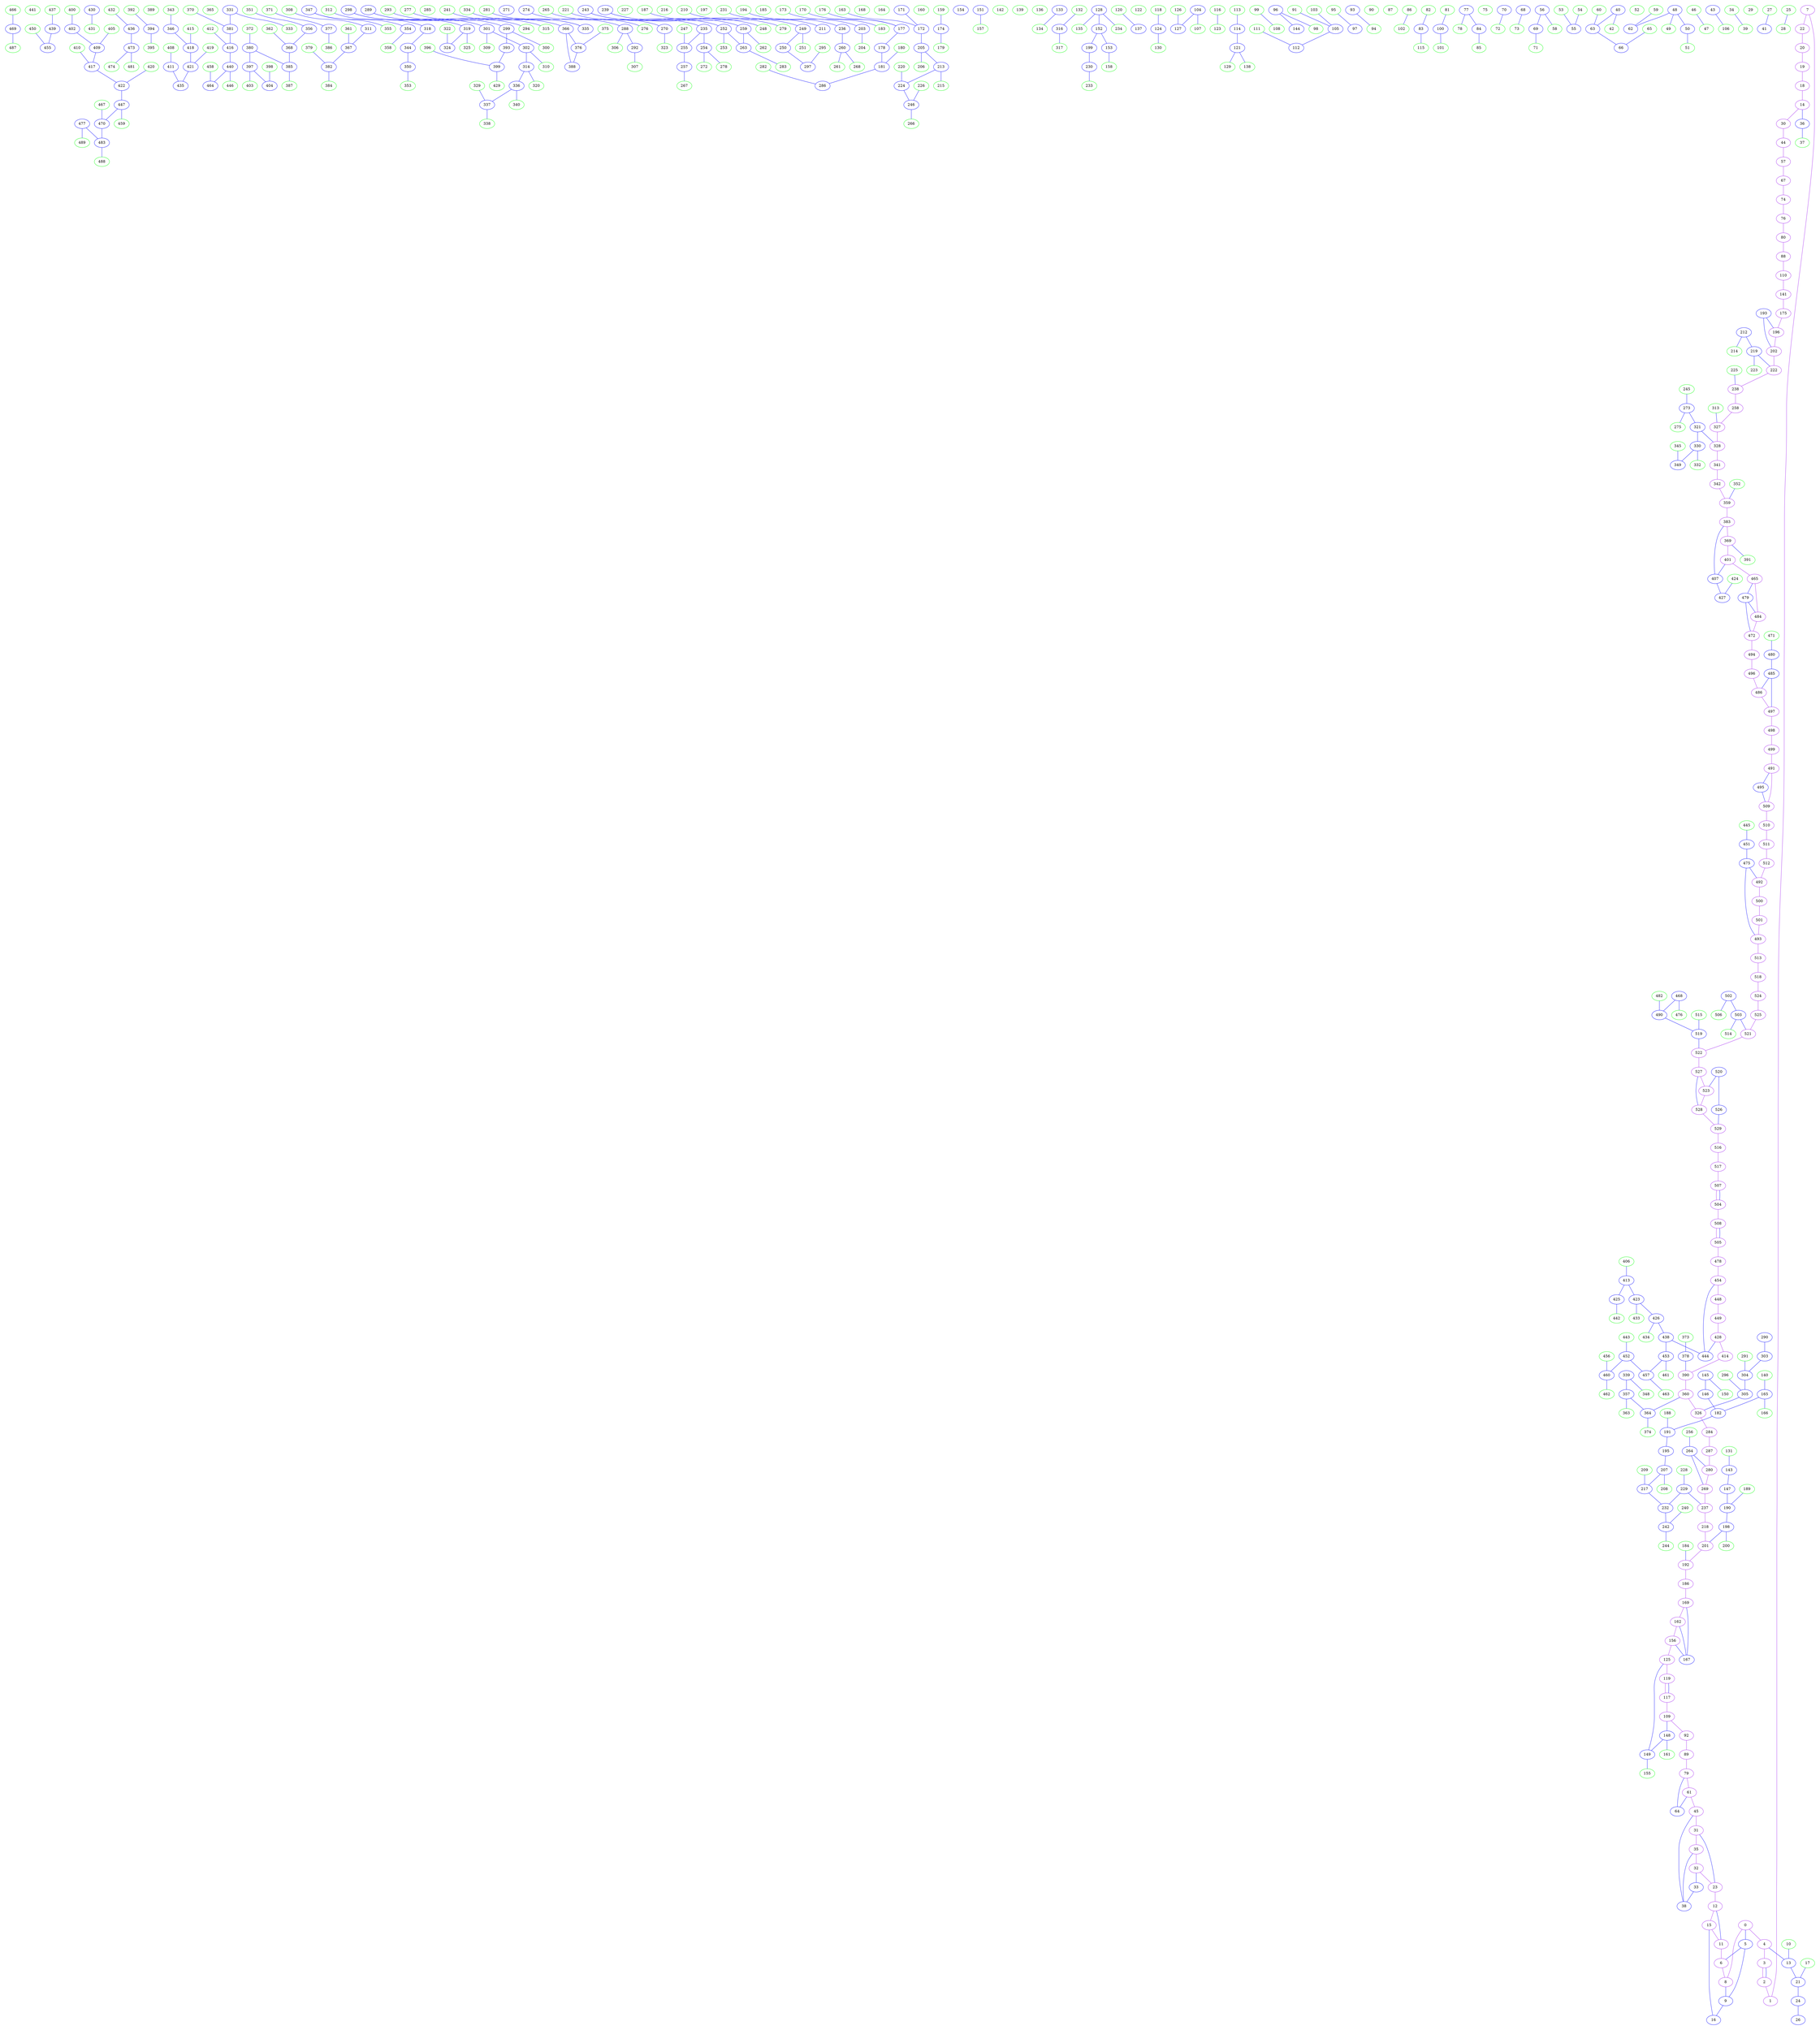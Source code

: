 digraph{
subgraph cluster_0 {
color = white
X156Y309I0 [label="0", pos="156,309!", color="purple"]
X157Y261I0 [label="1", pos="157,261!", color="purple"]
X157Y280I0 [label="2", pos="157,280!", color="purple"]
X157Y290I0 [label="3", pos="157,290!", color="purple"]
X157Y293I0 [label="4", pos="157,293!", color="purple"]
X158Y312I0 [label="5", pos="158,312!", color="blue"]
X158Y315I0 [label="6", pos="158,315!", color="purple"]
X159Y220I0 [label="7", pos="159,220!", color="purple"]
X159Y309I0 [label="8", pos="159,309!", color="purple"]
X159Y311I0 [label="9", pos="159,311!", color="blue"]
X160Y303I0 [label="10", pos="160,303!", color="green"]
X160Y319I0 [label="11", pos="160,319!", color="purple"]
X160Y323I0 [label="12", pos="160,323!", color="purple"]
X161Y301I0 [label="13", pos="161,301!", color="blue"]
X164Y134I0 [label="14", pos="164,134!", color="purple"]
X164Y319I0 [label="15", pos="164,319!", color="purple"]
X165Y317I0 [label="16", pos="165,317!", color="blue"]
X166Y310I0 [label="17", pos="166,310!", color="green"]
X167Y148I0 [label="18", pos="167,148!", color="purple"]
X167Y162I0 [label="19", pos="167,162!", color="purple"]
X167Y180I0 [label="20", pos="167,180!", color="purple"]
X169Y310I0 [label="21", pos="169,310!", color="blue"]
X170Y196I0 [label="22", pos="170,196!", color="purple"]
X170Y340I0 [label="23", pos="170,340!", color="purple"]
X174Y316I0 [label="24", pos="174,316!", color="blue"]
X179Y208I0 [label="25", pos="179,208!", color="green"]
X179Y321I0 [label="26", pos="179,321!", color="blue"]
X180Y200I0 [label="27", pos="180,200!", color="green"]
X180Y207I0 [label="28", pos="180,207!", color="green"]
X184Y140I0 [label="29", pos="184,140!", color="green"]
X185Y99I0 [label="30", pos="185,99!", color="purple"]
X187Y359I0 [label="31", pos="187,359!", color="purple"]
X190Y349I0 [label="32", pos="190,349!", color="purple"]
X191Y347I0 [label="33", pos="191,347!", color="blue"]
X192Y195I0 [label="34", pos="192,195!", color="green"]
X192Y353I0 [label="35", pos="192,353!", color="purple"]
X193Y107I0 [label="36", pos="193,107!", color="blue"]
X194Y109I0 [label="37", pos="194,109!", color="green"]
X194Y350I0 [label="38", pos="194,350!", color="blue"]
X198Y184I0 [label="39", pos="198,184!", color="green"]
X202Y190I0 [label="40", pos="202,190!", color="blue"]
X203Y161I0 [label="41", pos="203,161!", color="blue"]
X204Y190I0 [label="42", pos="204,190!", color="green"]
X205Y110I0 [label="43", pos="205,110!", color="blue"]
X206Y83I0 [label="44", pos="206,83!", color="purple"]
X206Y363I0 [label="45", pos="206,363!", color="purple"]
X207Y188I0 [label="46", pos="207,188!", color="green"]
X208Y185I0 [label="47", pos="208,185!", color="green"]
X210Y199I0 [label="48", pos="210,199!", color="blue"]
X212Y200I0 [label="49", pos="212,200!", color="green"]
X213Y191I0 [label="50", pos="213,191!", color="blue"]
X214Y193I0 [label="51", pos="214,193!", color="green"]
X218Y170I0 [label="52", pos="218,170!", color="green"]
X219Y304I0 [label="53", pos="219,304!", color="green"]
X226Y317I0 [label="54", pos="226,317!", color="green"]
X227Y315I0 [label="55", pos="227,315!", color="blue"]
X233Y177I0 [label="56", pos="233,177!", color="blue"]
X234Y68I0 [label="57", pos="234,68!", color="purple"]
X234Y179I0 [label="58", pos="234,179!", color="green"]
X234Y289I0 [label="59", pos="234,289!", color="green"]
X234Y301I0 [label="60", pos="234,301!", color="green"]
X234Y381I0 [label="61", pos="234,381!", color="purple"]
X235Y287I0 [label="62", pos="235,287!", color="blue"]
X235Y299I0 [label="63", pos="235,299!", color="blue"]
X235Y379I0 [label="64", pos="235,379!", color="blue"]
X236Y303I0 [label="65", pos="236,303!", color="green"]
X237Y301I0 [label="66", pos="237,301!", color="blue"]
X240Y65I0 [label="67", pos="240,65!", color="purple"]
X240Y202I0 [label="68", pos="240,202!", color="blue"]
X241Y169I0 [label="69", pos="241,169!", color="blue"]
X241Y181I0 [label="70", pos="241,181!", color="blue"]
X242Y171I0 [label="71", pos="242,171!", color="green"]
X242Y183I0 [label="72", pos="242,183!", color="green"]
X242Y202I0 [label="73", pos="242,202!", color="green"]
X243Y63I0 [label="74", pos="243,63!", color="purple"]
X243Y154I0 [label="75", pos="243,154!", color="green"]
X244Y63I0 [label="76", pos="244,63!", color="purple"]
X244Y134I0 [label="77", pos="244,134!", color="blue"]
X244Y138I0 [label="78", pos="244,138!", color="green"]
X244Y389I0 [label="79", pos="244,389!", color="purple"]
X247Y61I0 [label="80", pos="247,61!", color="purple"]
X250Y150I0 [label="81", pos="250,150!", color="green"]
X252Y353I0 [label="82", pos="252,353!", color="green"]
X254Y350I0 [label="83", pos="254,350!", color="blue"]
X255Y127I0 [label="84", pos="255,127!", color="blue"]
X256Y129I0 [label="85", pos="256,129!", color="green"]
X256Y204I0 [label="86", pos="256,204!", color="green"]
X256Y333I0 [label="87", pos="256,333!", color="green"]
X257Y54I0 [label="88", pos="257,54!", color="purple"]
X257Y390I0 [label="89", pos="257,390!", color="purple"]
X258Y309I0 [label="90", pos="258,309!", color="green"]
X258Y328I0 [label="91", pos="258,328!", color="green"]
X259Y391I0 [label="92", pos="259,391!", color="purple"]
X261Y173I0 [label="93", pos="261,173!", color="blue"]
X262Y175I0 [label="94", pos="262,175!", color="green"]
X262Y373I0 [label="95", pos="262,373!", color="green"]
X263Y205I0 [label="96", pos="263,205!", color="blue"]
X263Y371I0 [label="97", pos="263,371!", color="blue"]
X264Y207I0 [label="98", pos="264,207!", color="green"]
X264Y215I0 [label="99", pos="264,215!", color="green"]
X266Y140I0 [label="100", pos="266,140!", color="blue"]
X266Y141I0 [label="101", pos="266,141!", color="green"]
X266Y188I0 [label="102", pos="266,188!", color="green"]
X266Y337I0 [label="103", pos="266,337!", color="green"]
X267Y179I0 [label="104", pos="267,179!", color="blue"]
X267Y335I0 [label="105", pos="267,335!", color="blue"]
X268Y67I0 [label="106", pos="268,67!", color="green"]
X268Y181I0 [label="107", pos="268,181!", color="green"]
X268Y208I0 [label="108", pos="268,208!", color="green"]
X270Y404I0 [label="109", pos="270,404!", color="purple"]
X274Y54I0 [label="110", pos="274,54!", color="purple"]
X274Y345I0 [label="111", pos="274,345!", color="green"]
X275Y343I0 [label="112", pos="275,343!", color="blue"]
X278Y354I0 [label="113", pos="278,354!", color="green"]
X278Y358I0 [label="114", pos="278,358!", color="blue"]
X278Y368I0 [label="115", pos="278,368!", color="green"]
X278Y384I0 [label="116", pos="278,384!", color="green"]
X278Y412I0 [label="117", pos="278,412!", color="purple"]
X280Y388I0 [label="118", pos="280,388!", color="green"]
X280Y412I0 [label="119", pos="280,412!", color="purple"]
X282Y164I0 [label="120", pos="282,164!", color="green"]
X282Y361I0 [label="121", pos="282,361!", color="blue"]
X282Y372I0 [label="122", pos="282,372!", color="green"]
X282Y386I0 [label="123", pos="282,386!", color="green"]
X283Y389I0 [label="124", pos="283,389!", color="blue"]
X283Y417I0 [label="125", pos="283,417!", color="purple"]
X290Y164I0 [label="126", pos="290,164!", color="green"]
X290Y166I0 [label="127", pos="290,166!", color="blue"]
X290Y225I0 [label="128", pos="290,225!", color="blue"]
X290Y360I0 [label="129", pos="290,360!", color="green"]
X290Y389I0 [label="130", pos="290,389!", color="green"]
X291Y386I0 [label="131", pos="291,386!", color="green"]
X292Y150I0 [label="132", pos="292,150!", color="green"]
X292Y176I0 [label="133", pos="292,176!", color="blue"]
X292Y180I0 [label="134", pos="292,180!", color="green"]
X292Y224I0 [label="135", pos="292,224!", color="green"]
X292Y380I0 [label="136", pos="292,380!", color="green"]
X293Y155I0 [label="137", pos="293,155!", color="blue"]
X294Y370I0 [label="138", pos="294,370!", color="green"]
X294Y400I0 [label="139", pos="294,400!", color="green"]
X296Y364I0 [label="140", pos="296,364!", color="green"]
X297Y51I0 [label="141", pos="297,51!", color="purple"]
X298Y83I0 [label="142", pos="298,83!", color="green"]
X299Y391I0 [label="143", pos="299,391!", color="blue"]
X300Y280I0 [label="144", pos="300,280!", color="blue"]
X302Y351I0 [label="145", pos="302,351!", color="blue"]
X302Y354I0 [label="146", pos="302,354!", color="blue"]
X304Y392I0 [label="147", pos="304,392!", color="blue"]
X305Y407I0 [label="148", pos="305,407!", color="blue"]
X305Y409I0 [label="149", pos="305,409!", color="blue"]
X306Y350I0 [label="150", pos="306,350!", color="green"]
X307Y106I0 [label="151", pos="307,106!", color="blue"]
X307Y193I0 [label="152", pos="307,193!", color="blue"]
X308Y192I0 [label="153", pos="308,192!", color="blue"]
X308Y208I0 [label="154", pos="308,208!", color="blue"]
X308Y409I0 [label="155", pos="308,409!", color="green"]
X309Y417I0 [label="156", pos="309,417!", color="purple"]
X310Y108I0 [label="157", pos="310,108!", color="green"]
X310Y195I0 [label="158", pos="310,195!", color="green"]
X310Y220I0 [label="159", pos="310,220!", color="green"]
X310Y381I0 [label="160", pos="310,381!", color="green"]
X310Y407I0 [label="161", pos="310,407!", color="green"]
X311Y414I0 [label="162", pos="311,414!", color="purple"]
X312Y307I0 [label="163", pos="312,307!", color="green"]
X312Y352I0 [label="164", pos="312,352!", color="green"]
X312Y371I0 [label="165", pos="312,371!", color="blue"]
X312Y374I0 [label="166", pos="312,374!", color="green"]
X312Y416I0 [label="167", pos="312,416!", color="blue"]
X313Y108I0 [label="168", pos="313,108!", color="green"]
X313Y417I0 [label="169", pos="313,417!", color="purple"]
X314Y219I0 [label="170", pos="314,219!", color="green"]
X314Y304I0 [label="171", pos="314,304!", color="blue"]
X314Y305I0 [label="172", pos="314,305!", color="blue"]
X314Y376I0 [label="173", pos="314,376!", color="green"]
X315Y231I0 [label="174", pos="315,231!", color="blue"]
X316Y51I0 [label="175", pos="316,51!", color="purple"]
X316Y214I0 [label="176", pos="316,214!", color="green"]
X316Y216I0 [label="177", pos="316,216!", color="blue"]
X317Y217I0 [label="178", pos="317,217!", color="blue"]
X318Y232I0 [label="179", pos="318,232!", color="green"]
X319Y214I0 [label="180", pos="319,214!", color="green"]
X319Y215I0 [label="181", pos="319,215!", color="blue"]
X321Y367I0 [label="182", pos="321,367!", color="blue"]
X322Y378I0 [label="183", pos="322,378!", color="green"]
X324Y405I0 [label="184", pos="324,405!", color="green"]
X325Y218I0 [label="185", pos="325,218!", color="green"]
X326Y417I0 [label="186", pos="326,417!", color="purple"]
X327Y236I0 [label="187", pos="327,236!", color="green"]
X330Y378I0 [label="188", pos="330,378!", color="green"]
X330Y403I0 [label="189", pos="330,403!", color="green"]
X332Y400I0 [label="190", pos="332,400!", color="blue"]
X334Y376I0 [label="191", pos="334,376!", color="blue"]
X334Y417I0 [label="192", pos="334,417!", color="purple"]
X335Y49I0 [label="193", pos="335,49!", color="blue"]
X335Y158I0 [label="194", pos="335,158!", color="green"]
X335Y377I0 [label="195", pos="335,377!", color="blue"]
X336Y51I0 [label="196", pos="336,51!", color="purple"]
X341Y400I0 [label="197", pos="341,400!", color="green"]
X341Y410I0 [label="198", pos="341,410!", color="blue"]
X343Y290I0 [label="199", pos="343,290!", color="blue"]
X344Y410I0 [label="200", pos="344,410!", color="green"]
X344Y417I0 [label="201", pos="344,417!", color="purple"]
X347Y38I0 [label="202", pos="347,38!", color="purple"]
X348Y156I0 [label="203", pos="348,156!", color="blue"]
X348Y158I0 [label="204", pos="348,158!", color="green"]
X348Y327I0 [label="205", pos="348,327!", color="blue"]
X348Y330I0 [label="206", pos="348,330!", color="green"]
X348Y380I0 [label="207", pos="348,380!", color="blue"]
X348Y382I0 [label="208", pos="348,382!", color="green"]
X349Y386I0 [label="209", pos="349,386!", color="green"]
X350Y146I0 [label="210", pos="350,146!", color="green"]
X350Y148I0 [label="211", pos="350,148!", color="blue"]
X351Y50I0 [label="212", pos="351,50!", color="blue"]
X355Y331I0 [label="213", pos="355,331!", color="blue"]
X356Y49I0 [label="214", pos="356,49!", color="green"]
X356Y335I0 [label="215", pos="356,335!", color="green"]
X356Y344I0 [label="216", pos="356,344!", color="green"]
X356Y392I0 [label="217", pos="356,392!", color="blue"]
X357Y418I0 [label="218", pos="357,418!", color="purple"]
X358Y40I0 [label="219", pos="358,40!", color="blue"]
X358Y337I0 [label="220", pos="358,337!", color="green"]
X358Y350I0 [label="221", pos="358,350!", color="green"]
X360Y38I0 [label="222", pos="360,38!", color="purple"]
X360Y43I0 [label="223", pos="360,43!", color="green"]
X360Y334I0 [label="224", pos="360,334!", color="blue"]
X362Y48I0 [label="225", pos="362,48!", color="green"]
X362Y342I0 [label="226", pos="362,342!", color="green"]
X362Y358I0 [label="227", pos="362,358!", color="green"]
X363Y412I0 [label="228", pos="363,412!", color="green"]
X364Y411I0 [label="229", pos="364,411!", color="blue"]
X365Y291I0 [label="230", pos="365,291!", color="blue"]
X365Y374I0 [label="231", pos="365,374!", color="green"]
X365Y404I0 [label="232", pos="365,404!", color="blue"]
X366Y294I0 [label="233", pos="366,294!", color="green"]
X368Y282I0 [label="234", pos="368,282!", color="green"]
X369Y356I0 [label="235", pos="369,356!", color="blue"]
X369Y374I0 [label="236", pos="369,374!", color="blue"]
X369Y421I0 [label="237", pos="369,421!", color="purple"]
X370Y38I0 [label="238", pos="370,38!", color="purple"]
X370Y394I0 [label="239", pos="370,394!", color="blue"]
X370Y411I0 [label="240", pos="370,411!", color="green"]
X371Y203I0 [label="241", pos="371,203!", color="green"]
X371Y409I0 [label="242", pos="371,409!", color="blue"]
X372Y329I0 [label="243", pos="372,329!", color="blue"]
X372Y411I0 [label="244", pos="372,411!", color="green"]
X373Y77I0 [label="245", pos="373,77!", color="green"]
X373Y343I0 [label="246", pos="373,343!", color="blue"]
X374Y366I0 [label="247", pos="374,366!", color="green"]
X374Y396I0 [label="248", pos="374,396!", color="green"]
X376Y260I0 [label="249", pos="376,260!", color="blue"]
X376Y265I0 [label="250", pos="376,265!", color="blue"]
X378Y261I0 [label="251", pos="378,261!", color="green"]
X378Y337I0 [label="252", pos="378,337!", color="blue"]
X378Y340I0 [label="253", pos="378,340!", color="green"]
X378Y353I0 [label="254", pos="378,353!", color="blue"]
X378Y366I0 [label="255", pos="378,366!", color="blue"]
X378Y413I0 [label="256", pos="378,413!", color="green"]
X379Y367I0 [label="257", pos="379,367!", color="blue"]
X380Y38I0 [label="258", pos="380,38!", color="purple"]
X380Y332I0 [label="259", pos="380,332!", color="blue"]
X380Y392I0 [label="260", pos="380,392!", color="blue"]
X380Y395I0 [label="261", pos="380,395!", color="green"]
X381Y332I0 [label="262", pos="381,332!", color="green"]
X381Y336I0 [label="263", pos="381,336!", color="blue"]
X381Y417I0 [label="264", pos="381,417!", color="blue"]
X382Y291I0 [label="265", pos="382,291!", color="green"]
X382Y344I0 [label="266", pos="382,344!", color="green"]
X382Y366I0 [label="267", pos="382,366!", color="green"]
X382Y392I0 [label="268", pos="382,392!", color="green"]
X383Y426I0 [label="269", pos="383,426!", color="purple"]
X384Y288I0 [label="270", pos="384,288!", color="blue"]
X384Y310I0 [label="271", pos="384,310!", color="blue"]
X384Y350I0 [label="272", pos="384,350!", color="green"]
X385Y74I0 [label="273", pos="385,74!", color="blue"]
X385Y176I0 [label="274", pos="385,176!", color="blue"]
X386Y77I0 [label="275", pos="386,77!", color="green"]
X386Y178I0 [label="276", pos="386,178!", color="green"]
X386Y182I0 [label="277", pos="386,182!", color="green"]
X386Y368I0 [label="278", pos="386,368!", color="green"]
X386Y413I0 [label="279", pos="386,413!", color="green"]
X386Y422I0 [label="280", pos="386,422!", color="purple"]
X388Y58I0 [label="281", pos="388,58!", color="green"]
X388Y237I0 [label="282", pos="388,237!", color="green"]
X388Y347I0 [label="283", pos="388,347!", color="green"]
X388Y424I0 [label="284", pos="388,424!", color="purple"]
X390Y50I0 [label="285", pos="390,50!", color="green"]
X390Y234I0 [label="286", pos="390,234!", color="blue"]
X390Y432I0 [label="287", pos="390,432!", color="purple"]
X391Y58I0 [label="288", pos="391,58!", color="blue"]
X391Y93I0 [label="289", pos="391,93!", color="blue"]
X391Y399I0 [label="290", pos="391,399!", color="blue"]
X391Y410I0 [label="291", pos="391,410!", color="green"]
X392Y59I0 [label="292", pos="392,59!", color="blue"]
X392Y78I0 [label="293", pos="392,78!", color="green"]
X392Y96I0 [label="294", pos="392,96!", color="green"]
X392Y283I0 [label="295", pos="392,283!", color="green"]
X392Y419I0 [label="296", pos="392,419!", color="green"]
X393Y281I0 [label="297", pos="393,281!", color="blue"]
X393Y338I0 [label="298", pos="393,338!", color="blue"]
X394Y93I0 [label="299", pos="394,93!", color="blue"]
X394Y96I0 [label="300", pos="394,96!", color="green"]
X394Y356I0 [label="301", pos="394,356!", color="blue"]
X394Y363I0 [label="302", pos="394,363!", color="blue"]
X394Y408I0 [label="303", pos="394,408!", color="blue"]
X394Y410I0 [label="304", pos="394,410!", color="blue"]
X394Y416I0 [label="305", pos="394,416!", color="blue"]
X396Y52I0 [label="306", pos="396,52!", color="green"]
X396Y60I0 [label="307", pos="396,60!", color="green"]
X396Y273I0 [label="308", pos="396,273!", color="green"]
X396Y356I0 [label="309", pos="396,356!", color="green"]
X396Y360I0 [label="310", pos="396,360!", color="green"]
X397Y271I0 [label="311", pos="397,271!", color="blue"]
X398Y261I0 [label="312", pos="398,261!", color="green"]
X399Y55I0 [label="313", pos="399,55!", color="green"]
X399Y386I0 [label="314", pos="399,386!", color="blue"]
X400Y78I0 [label="315", pos="400,78!", color="green"]
X400Y128I0 [label="316", pos="400,128!", color="blue"]
X400Y130I0 [label="317", pos="400,130!", color="green"]
X400Y259I0 [label="318", pos="400,259!", color="blue"]
X400Y349I0 [label="319", pos="400,349!", color="blue"]
X400Y375I0 [label="320", pos="400,375!", color="green"]
X401Y65I0 [label="321", pos="401,65!", color="blue"]
X401Y335I0 [label="322", pos="401,335!", color="green"]
X402Y316I0 [label="323", pos="402,316!", color="green"]
X402Y333I0 [label="324", pos="402,333!", color="blue"]
X402Y362I0 [label="325", pos="402,362!", color="green"]
X402Y433I0 [label="326", pos="402,433!", color="purple"]
X403Y48I0 [label="327", pos="403,48!", color="purple"]
X404Y56I0 [label="328", pos="404,56!", color="purple"]
X404Y418I0 [label="329", pos="404,418!", color="green"]
X405Y75I0 [label="330", pos="405,75!", color="blue"]
X405Y171I0 [label="331", pos="405,171!", color="blue"]
X406Y78I0 [label="332", pos="406,78!", color="green"]
X406Y174I0 [label="333", pos="406,174!", color="green"]
X406Y225I0 [label="334", pos="406,225!", color="green"]
X407Y223I0 [label="335", pos="407,223!", color="blue"]
X407Y416I0 [label="336", pos="407,416!", color="blue"]
X407Y418I0 [label="337", pos="407,418!", color="blue"]
X408Y428I0 [label="338", pos="408,428!", color="green"]
X409Y376I0 [label="339", pos="409,376!", color="blue"]
X409Y415I0 [label="340", pos="409,415!", color="green"]
X410Y50I0 [label="341", pos="410,50!", color="purple"]
X410Y57I0 [label="342", pos="410,57!", color="purple"]
X410Y145I0 [label="343", pos="410,145!", color="green"]
X410Y270I0 [label="344", pos="410,270!", color="blue"]
X412Y79I0 [label="345", pos="412,79!", color="green"]
X412Y142I0 [label="346", pos="412,142!", color="blue"]
X412Y340I0 [label="347", pos="412,340!", color="blue"]
X412Y376I0 [label="348", pos="412,376!", color="green"]
X413Y77I0 [label="349", pos="413,77!", color="blue"]
X413Y266I0 [label="350", pos="413,266!", color="blue"]
X413Y360I0 [label="351", pos="413,360!", color="green"]
X414Y72I0 [label="352", pos="414,72!", color="green"]
X414Y268I0 [label="353", pos="414,268!", color="green"]
X414Y335I0 [label="354", pos="414,335!", color="blue"]
X414Y340I0 [label="355", pos="414,340!", color="green"]
X414Y360I0 [label="356", pos="414,360!", color="blue"]
X415Y399I0 [label="357", pos="415,399!", color="blue"]
X416Y337I0 [label="358", pos="416,337!", color="green"]
X417Y56I0 [label="359", pos="417,56!", color="purple"]
X417Y434I0 [label="360", pos="417,434!", color="purple"]
X418Y327I0 [label="361", pos="418,327!", color="green"]
X418Y338I0 [label="362", pos="418,338!", color="green"]
X418Y394I0 [label="363", pos="418,394!", color="green"]
X418Y431I0 [label="364", pos="418,431!", color="blue"]
X419Y189I0 [label="365", pos="419,189!", color="green"]
X419Y198I0 [label="366", pos="419,198!", color="blue"]
X419Y325I0 [label="367", pos="419,325!", color="blue"]
X419Y343I0 [label="368", pos="419,343!", color="blue"]
X420Y70I0 [label="369", pos="420,70!", color="purple"]
X420Y184I0 [label="370", pos="420,184!", color="green"]
X420Y267I0 [label="371", pos="420,267!", color="green"]
X420Y353I0 [label="372", pos="420,353!", color="green"]
X420Y390I0 [label="373", pos="420,390!", color="green"]
X420Y430I0 [label="374", pos="420,430!", color="green"]
X421Y194I0 [label="375", pos="421,194!", color="green"]
X421Y196I0 [label="376", pos="421,196!", color="blue"]
X421Y265I0 [label="377", pos="421,265!", color="blue"]
X421Y383I0 [label="378", pos="421,383!", color="blue"]
X422Y339I0 [label="379", pos="422,339!", color="green"]
X422Y349I0 [label="380", pos="422,349!", color="blue"]
X423Y183I0 [label="381", pos="423,183!", color="blue"]
X423Y335I0 [label="382", pos="423,335!", color="blue"]
X424Y63I0 [label="383", pos="424,63!", color="purple"]
X424Y337I0 [label="384", pos="424,337!", color="green"]
X424Y346I0 [label="385", pos="424,346!", color="blue"]
X426Y279I0 [label="386", pos="426,279!", color="green"]
X426Y341I0 [label="387", pos="426,341!", color="green"]
X427Y203I0 [label="388", pos="427,203!", color="blue"]
X427Y285I0 [label="389", pos="427,285!", color="green"]
X427Y434I0 [label="390", pos="427,434!", color="purple"]
X428Y85I0 [label="391", pos="428,85!", color="green"]
X428Y333I0 [label="392", pos="428,333!", color="green"]
X429Y107I0 [label="393", pos="429,107!", color="blue"]
X429Y331I0 [label="394", pos="429,331!", color="blue"]
X429Y338I0 [label="395", pos="429,338!", color="green"]
X430Y113I0 [label="396", pos="430,113!", color="green"]
X430Y369I0 [label="397", pos="430,369!", color="blue"]
X430Y389I0 [label="398", pos="430,389!", color="green"]
X431Y111I0 [label="399", pos="431,111!", color="blue"]
X431Y276I0 [label="400", pos="431,276!", color="green"]
X432Y86I0 [label="401", pos="432,86!", color="purple"]
X432Y276I0 [label="402", pos="432,276!", color="blue"]
X432Y368I0 [label="403", pos="432,368!", color="green"]
X432Y386I0 [label="404", pos="432,386!", color="blue"]
X434Y292I0 [label="405", pos="434,292!", color="green"]
X434Y358I0 [label="406", pos="434,358!", color="green"]
X435Y86I0 [label="407", pos="435,86!", color="blue"]
X436Y157I0 [label="408", pos="436,157!", color="green"]
X436Y292I0 [label="409", pos="436,292!", color="blue"]
X436Y300I0 [label="410", pos="436,300!", color="green"]
X437Y155I0 [label="411", pos="437,155!", color="blue"]
X437Y204I0 [label="412", pos="437,204!", color="green"]
X437Y349I0 [label="413", pos="437,349!", color="blue"]
X437Y434I0 [label="414", pos="437,434!", color="purple"]
X438Y167I0 [label="415", pos="438,167!", color="green"]
X438Y203I0 [label="416", pos="438,203!", color="blue"]
X438Y300I0 [label="417", pos="438,300!", color="blue"]
X439Y165I0 [label="418", pos="439,165!", color="blue"]
X440Y169I0 [label="419", pos="440,169!", color="green"]
X440Y311I0 [label="420", pos="440,311!", color="green"]
X441Y167I0 [label="421", pos="441,167!", color="blue"]
X441Y309I0 [label="422", pos="441,309!", color="blue"]
X441Y351I0 [label="423", pos="441,351!", color="blue"]
X442Y99I0 [label="424", pos="442,99!", color="green"]
X442Y334I0 [label="425", pos="442,334!", color="blue"]
X442Y362I0 [label="426", pos="442,362!", color="blue"]
X443Y97I0 [label="427", pos="443,97!", color="blue"]
X443Y420I0 [label="428", pos="443,420!", color="purple"]
X444Y124I0 [label="429", pos="444,124!", color="green"]
X444Y136I0 [label="430", pos="444,136!", color="blue"]
X444Y140I0 [label="431", pos="444,140!", color="green"]
X444Y185I0 [label="432", pos="444,185!", color="green"]
X444Y350I0 [label="433", pos="444,350!", color="green"]
X444Y362I0 [label="434", pos="444,362!", color="green"]
X445Y170I0 [label="435", pos="445,170!", color="blue"]
X445Y183I0 [label="436", pos="445,183!", color="blue"]
X446Y120I0 [label="437", pos="446,120!", color="green"]
X446Y395I0 [label="438", pos="446,395!", color="blue"]
X447Y117I0 [label="439", pos="447,117!", color="blue"]
X448Y221I0 [label="440", pos="448,221!", color="blue"]
X448Y304I0 [label="441", pos="448,304!", color="green"]
X448Y355I0 [label="442", pos="448,355!", color="green"]
X448Y364I0 [label="443", pos="448,364!", color="green"]
X448Y398I0 [label="444", pos="448,398!", color="blue"]
X449Y206I0 [label="445", pos="449,206!", color="green"]
X449Y220I0 [label="446", pos="449,220!", color="green"]
X449Y321I0 [label="447", pos="449,321!", color="blue"]
X449Y417I0 [label="448", pos="449,417!", color="purple"]
X449Y424I0 [label="449", pos="449,424!", color="purple"]
X450Y129I0 [label="450", pos="450,129!", color="green"]
X450Y206I0 [label="451", pos="450,206!", color="blue"]
X450Y364I0 [label="452", pos="450,364!", color="blue"]
X450Y390I0 [label="453", pos="450,390!", color="blue"]
X450Y402I0 [label="454", pos="450,402!", color="purple"]
X451Y127I0 [label="455", pos="451,127!", color="blue"]
X451Y357I0 [label="456", pos="451,357!", color="green"]
X451Y383I0 [label="457", pos="451,383!", color="blue"]
X452Y232I0 [label="458", pos="452,232!", color="green"]
X452Y322I0 [label="459", pos="452,322!", color="green"]
X452Y362I0 [label="460", pos="452,362!", color="blue"]
X452Y393I0 [label="461", pos="452,393!", color="green"]
X454Y362I0 [label="462", pos="454,362!", color="green"]
X454Y382I0 [label="463", pos="454,382!", color="green"]
X455Y231I0 [label="464", pos="455,231!", color="blue"]
X456Y98I0 [label="465", pos="456,98!", color="purple"]
X456Y319I0 [label="466", pos="456,319!", color="green"]
X456Y348I0 [label="467", pos="456,348!", color="green"]
X457Y261I0 [label="468", pos="457,261!", color="blue"]
X458Y317I0 [label="469", pos="458,317!", color="blue"]
X458Y343I0 [label="470", pos="458,343!", color="blue"]
X459Y123I0 [label="471", pos="459,123!", color="green"]
X460Y108I0 [label="472", pos="460,108!", color="purple"]
X460Y208I0 [label="473", pos="460,208!", color="blue"]
X460Y209I0 [label="474", pos="460,209!", color="green"]
X460Y222I0 [label="475", pos="460,222!", color="blue"]
X460Y262I0 [label="476", pos="460,262!", color="green"]
X460Y360I0 [label="477", pos="460,360!", color="blue"]
X460Y400I0 [label="478", pos="460,400!", color="purple"]
X461Y103I0 [label="479", pos="461,103!", color="blue"]
X461Y120I0 [label="480", pos="461,120!", color="blue"]
X461Y208I0 [label="481", pos="461,208!", color="green"]
X461Y286I0 [label="482", pos="461,286!", color="green"]
X461Y345I0 [label="483", pos="461,345!", color="blue"]
X462Y104I0 [label="484", pos="462,104!", color="purple"]
X462Y121I0 [label="485", pos="462,121!", color="blue"]
X462Y126I0 [label="486", pos="462,126!", color="purple"]
X462Y337I0 [label="487", pos="462,337!", color="green"]
X462Y342I0 [label="488", pos="462,342!", color="green"]
X462Y360I0 [label="489", pos="462,360!", color="green"]
X463Y286I0 [label="490", pos="463,286!", color="blue"]
X464Y147I0 [label="491", pos="464,147!", color="purple"]
X464Y222I0 [label="492", pos="464,222!", color="purple"]
X464Y233I0 [label="493", pos="464,233!", color="purple"]
X465Y107I0 [label="494", pos="465,107!", color="purple"]
X465Y145I0 [label="495", pos="465,145!", color="blue"]
X466Y108I0 [label="496", pos="466,108!", color="purple"]
X466Y128I0 [label="497", pos="466,128!", color="purple"]
X466Y134I0 [label="498", pos="466,134!", color="purple"]
X466Y136I0 [label="499", pos="466,136!", color="purple"]
X466Y226I0 [label="500", pos="466,226!", color="purple"]
X466Y228I0 [label="501", pos="466,228!", color="purple"]
X466Y258I0 [label="502", pos="466,258!", color="blue"]
X466Y266I0 [label="503", pos="466,266!", color="blue"]
X466Y366I0 [label="504", pos="466,366!", color="purple"]
X466Y370I0 [label="505", pos="466,370!", color="purple"]
X467Y258I0 [label="506", pos="467,258!", color="green"]
X467Y365I0 [label="507", pos="467,365!", color="purple"]
X467Y370I0 [label="508", pos="467,370!", color="purple"]
X468Y149I0 [label="509", pos="468,149!", color="purple"]
X468Y170I0 [label="510", pos="468,170!", color="purple"]
X468Y187I0 [label="511", pos="468,187!", color="purple"]
X468Y207I0 [label="512", pos="468,207!", color="purple"]
X468Y237I0 [label="513", pos="468,237!", color="purple"]
X468Y265I0 [label="514", pos="468,265!", color="green"]
X468Y314I0 [label="515", pos="468,314!", color="green"]
X468Y358I0 [label="516", pos="468,358!", color="purple"]
X468Y359I0 [label="517", pos="468,359!", color="purple"]
X469Y238I0 [label="518", pos="469,238!", color="purple"]
X469Y311I0 [label="519", pos="469,311!", color="blue"]
X469Y335I0 [label="520", pos="469,335!", color="blue"]
X470Y277I0 [label="521", pos="470,277!", color="purple"]
X470Y313I0 [label="522", pos="470,313!", color="purple"]
X470Y328I0 [label="523", pos="470,328!", color="purple"]
X471Y245I0 [label="524", pos="471,245!", color="purple"]
X471Y248I0 [label="525", pos="471,248!", color="purple"]
X471Y337I0 [label="526", pos="471,337!", color="blue"]
X473Y327I0 [label="527", pos="473,327!", color="purple"]
X473Y330I0 [label="528", pos="473,330!", color="purple"]
X473Y332I0 [label="529", pos="473,332!", color="purple"]
X156Y309I0 -> X158Y312I0[color="blue", dir=none]
X157Y280I0 -> X157Y290I0[color="blue", dir=none]
X157Y293I0 -> X161Y301I0[color="blue", dir=none]
X158Y312I0 -> X159Y311I0[color="blue", dir=none]
X158Y312I0 -> X158Y315I0[color="blue", dir=none]
X159Y309I0 -> X159Y311I0[color="blue", dir=none]
X159Y311I0 -> X165Y317I0[color="blue", dir=none]
X160Y303I0 -> X161Y301I0[color="blue", dir=none]
X160Y319I0 -> X160Y323I0[color="blue", dir=none]
X161Y301I0 -> X169Y310I0[color="blue", dir=none]
X164Y134I0 -> X193Y107I0[color="blue", dir=none]
X164Y319I0 -> X165Y317I0[color="blue", dir=none]
X166Y310I0 -> X169Y310I0[color="blue", dir=none]
X169Y310I0 -> X174Y316I0[color="blue", dir=none]
X170Y340I0 -> X187Y359I0[color="blue", dir=none]
X174Y316I0 -> X179Y321I0[color="blue", dir=none]
X179Y208I0 -> X180Y207I0[color="blue", dir=none]
X180Y200I0 -> X203Y161I0[color="blue", dir=none]
X185Y99I0 -> X206Y83I0[color="purple", dir=none]
X190Y349I0 -> X191Y347I0[color="blue", dir=none]
X191Y347I0 -> X194Y350I0[color="blue", dir=none]
X192Y195I0 -> X198Y184I0[color="blue", dir=none]
X192Y353I0 -> X194Y350I0[color="blue", dir=none]
X193Y107I0 -> X194Y109I0[color="blue", dir=none]
X194Y350I0 -> X206Y363I0[color="blue", dir=none]
X202Y190I0 -> X235Y299I0[color="blue", dir=none]
X202Y190I0 -> X204Y190I0[color="blue", dir=none]
X205Y110I0 -> X268Y67I0[color="blue", dir=none]
X207Y188I0 -> X208Y185I0[color="blue", dir=none]
X210Y199I0 -> X213Y191I0[color="blue", dir=none]
X210Y199I0 -> X235Y287I0[color="blue", dir=none]
X210Y199I0 -> X212Y200I0[color="blue", dir=none]
X213Y191I0 -> X214Y193I0[color="blue", dir=none]
X219Y304I0 -> X227Y315I0[color="blue", dir=none]
X226Y317I0 -> X227Y315I0[color="blue", dir=none]
X233Y177I0 -> X241Y169I0[color="blue", dir=none]
X233Y177I0 -> X234Y179I0[color="blue", dir=none]
X234Y68I0 -> X240Y65I0[color="purple", dir=none]
X234Y289I0 -> X235Y287I0[color="blue", dir=none]
X234Y301I0 -> X235Y299I0[color="blue", dir=none]
X234Y381I0 -> X235Y379I0[color="blue", dir=none]
X235Y299I0 -> X237Y301I0[color="blue", dir=none]
X235Y379I0 -> X244Y389I0[color="blue", dir=none]
X236Y303I0 -> X237Y301I0[color="blue", dir=none]
X240Y202I0 -> X242Y202I0[color="blue", dir=none]
X241Y169I0 -> X242Y171I0[color="blue", dir=none]
X241Y181I0 -> X242Y183I0[color="blue", dir=none]
X243Y63I0 -> X244Y63I0[color="purple", dir=none]
X244Y134I0 -> X244Y138I0[color="blue", dir=none]
X244Y134I0 -> X255Y127I0[color="blue", dir=none]
X247Y61I0 -> X257Y54I0[color="purple", dir=none]
X250Y150I0 -> X266Y140I0[color="blue", dir=none]
X252Y353I0 -> X254Y350I0[color="blue", dir=none]
X254Y350I0 -> X278Y368I0[color="blue", dir=none]
X255Y127I0 -> X256Y129I0[color="blue", dir=none]
X256Y204I0 -> X266Y188I0[color="blue", dir=none]
X258Y328I0 -> X267Y335I0[color="blue", dir=none]
X261Y173I0 -> X262Y175I0[color="blue", dir=none]
X262Y373I0 -> X263Y371I0[color="blue", dir=none]
X263Y205I0 -> X300Y280I0[color="blue", dir=none]
X263Y205I0 -> X264Y207I0[color="blue", dir=none]
X264Y215I0 -> X268Y208I0[color="blue", dir=none]
X266Y140I0 -> X266Y141I0[color="blue", dir=none]
X266Y337I0 -> X267Y335I0[color="blue", dir=none]
X267Y179I0 -> X290Y166I0[color="blue", dir=none]
X267Y179I0 -> X268Y181I0[color="blue", dir=none]
X267Y335I0 -> X275Y343I0[color="blue", dir=none]
X270Y404I0 -> X305Y407I0[color="blue", dir=none]
X274Y345I0 -> X275Y343I0[color="blue", dir=none]
X278Y354I0 -> X278Y358I0[color="blue", dir=none]
X278Y358I0 -> X282Y361I0[color="blue", dir=none]
X278Y384I0 -> X282Y386I0[color="blue", dir=none]
X278Y412I0 -> X280Y412I0[color="blue", dir=none]
X280Y388I0 -> X283Y389I0[color="blue", dir=none]
X282Y164I0 -> X293Y155I0[color="blue", dir=none]
X282Y361I0 -> X294Y370I0[color="blue", dir=none]
X282Y361I0 -> X290Y360I0[color="blue", dir=none]
X283Y389I0 -> X290Y389I0[color="blue", dir=none]
X283Y417I0 -> X305Y409I0[color="blue", dir=none]
X290Y164I0 -> X290Y166I0[color="blue", dir=none]
X290Y225I0 -> X307Y193I0[color="blue", dir=none]
X290Y225I0 -> X368Y282I0[color="blue", dir=none]
X290Y225I0 -> X292Y224I0[color="blue", dir=none]
X291Y386I0 -> X299Y391I0[color="blue", dir=none]
X292Y150I0 -> X400Y128I0[color="blue", dir=none]
X292Y176I0 -> X292Y180I0[color="blue", dir=none]
X296Y364I0 -> X312Y371I0[color="blue", dir=none]
X299Y391I0 -> X304Y392I0[color="blue", dir=none]
X302Y351I0 -> X302Y354I0[color="blue", dir=none]
X302Y351I0 -> X306Y350I0[color="blue", dir=none]
X302Y354I0 -> X321Y367I0[color="blue", dir=none]
X304Y392I0 -> X332Y400I0[color="blue", dir=none]
X305Y407I0 -> X305Y409I0[color="blue", dir=none]
X305Y407I0 -> X310Y407I0[color="blue", dir=none]
X305Y409I0 -> X308Y409I0[color="blue", dir=none]
X307Y106I0 -> X310Y108I0[color="blue", dir=none]
X307Y193I0 -> X308Y192I0[color="blue", dir=none]
X307Y193I0 -> X343Y290I0[color="blue", dir=none]
X308Y192I0 -> X310Y195I0[color="blue", dir=none]
X309Y417I0 -> X312Y416I0[color="blue", dir=none]
X310Y220I0 -> X315Y231I0[color="blue", dir=none]
X311Y414I0 -> X312Y416I0[color="blue", dir=none]
X312Y307I0 -> X314Y305I0[color="blue", dir=none]
X312Y371I0 -> X312Y374I0[color="blue", dir=none]
X312Y371I0 -> X321Y367I0[color="blue", dir=none]
X312Y416I0 -> X313Y417I0[color="blue", dir=none]
X314Y219I0 -> X316Y216I0[color="blue", dir=none]
X314Y304I0 -> X314Y305I0[color="blue", dir=none]
X314Y305I0 -> X348Y327I0[color="blue", dir=none]
X314Y376I0 -> X322Y378I0[color="blue", dir=none]
X315Y231I0 -> X318Y232I0[color="blue", dir=none]
X316Y214I0 -> X316Y216I0[color="blue", dir=none]
X316Y216I0 -> X317Y217I0[color="blue", dir=none]
X317Y217I0 -> X319Y215I0[color="blue", dir=none]
X319Y214I0 -> X319Y215I0[color="blue", dir=none]
X319Y215I0 -> X390Y234I0[color="blue", dir=none]
X321Y367I0 -> X334Y376I0[color="blue", dir=none]
X324Y405I0 -> X334Y417I0[color="blue", dir=none]
X327Y236I0 -> X376Y260I0[color="blue", dir=none]
X330Y378I0 -> X334Y376I0[color="blue", dir=none]
X330Y403I0 -> X332Y400I0[color="blue", dir=none]
X332Y400I0 -> X341Y410I0[color="blue", dir=none]
X334Y376I0 -> X335Y377I0[color="blue", dir=none]
X335Y49I0 -> X347Y38I0[color="blue", dir=none]
X335Y49I0 -> X336Y51I0[color="blue", dir=none]
X335Y158I0 -> X348Y156I0[color="blue", dir=none]
X335Y377I0 -> X348Y380I0[color="blue", dir=none]
X341Y410I0 -> X344Y417I0[color="blue", dir=none]
X341Y410I0 -> X344Y410I0[color="blue", dir=none]
X343Y290I0 -> X365Y291I0[color="blue", dir=none]
X348Y156I0 -> X348Y158I0[color="blue", dir=none]
X348Y327I0 -> X348Y330I0[color="blue", dir=none]
X348Y327I0 -> X355Y331I0[color="blue", dir=none]
X348Y380I0 -> X348Y382I0[color="blue", dir=none]
X348Y380I0 -> X356Y392I0[color="blue", dir=none]
X349Y386I0 -> X356Y392I0[color="blue", dir=none]
X350Y146I0 -> X350Y148I0[color="blue", dir=none]
X351Y50I0 -> X358Y40I0[color="blue", dir=none]
X351Y50I0 -> X356Y49I0[color="blue", dir=none]
X355Y331I0 -> X356Y335I0[color="blue", dir=none]
X355Y331I0 -> X360Y334I0[color="blue", dir=none]
X356Y392I0 -> X365Y404I0[color="blue", dir=none]
X358Y40I0 -> X360Y38I0[color="blue", dir=none]
X358Y40I0 -> X360Y43I0[color="blue", dir=none]
X358Y337I0 -> X360Y334I0[color="blue", dir=none]
X358Y350I0 -> X369Y356I0[color="blue", dir=none]
X360Y334I0 -> X373Y343I0[color="blue", dir=none]
X362Y48I0 -> X370Y38I0[color="blue", dir=none]
X362Y342I0 -> X373Y343I0[color="blue", dir=none]
X363Y412I0 -> X364Y411I0[color="blue", dir=none]
X364Y411I0 -> X365Y404I0[color="blue", dir=none]
X364Y411I0 -> X369Y421I0[color="blue", dir=none]
X365Y291I0 -> X366Y294I0[color="blue", dir=none]
X365Y374I0 -> X369Y374I0[color="blue", dir=none]
X365Y404I0 -> X371Y409I0[color="blue", dir=none]
X369Y356I0 -> X378Y366I0[color="blue", dir=none]
X369Y356I0 -> X378Y353I0[color="blue", dir=none]
X369Y374I0 -> X380Y392I0[color="blue", dir=none]
X370Y394I0 -> X386Y413I0[color="blue", dir=none]
X370Y394I0 -> X374Y396I0[color="blue", dir=none]
X370Y411I0 -> X371Y409I0[color="blue", dir=none]
X371Y203I0 -> X407Y223I0[color="blue", dir=none]
X371Y409I0 -> X372Y411I0[color="blue", dir=none]
X372Y329I0 -> X378Y337I0[color="blue", dir=none]
X372Y329I0 -> X380Y332I0[color="blue", dir=none]
X373Y77I0 -> X385Y74I0[color="blue", dir=none]
X373Y343I0 -> X382Y344I0[color="blue", dir=none]
X374Y366I0 -> X378Y366I0[color="blue", dir=none]
X376Y260I0 -> X376Y265I0[color="blue", dir=none]
X376Y260I0 -> X378Y261I0[color="blue", dir=none]
X376Y265I0 -> X393Y281I0[color="blue", dir=none]
X378Y337I0 -> X378Y340I0[color="blue", dir=none]
X378Y337I0 -> X381Y336I0[color="blue", dir=none]
X378Y353I0 -> X384Y350I0[color="blue", dir=none]
X378Y353I0 -> X386Y368I0[color="blue", dir=none]
X378Y366I0 -> X379Y367I0[color="blue", dir=none]
X378Y413I0 -> X381Y417I0[color="blue", dir=none]
X379Y367I0 -> X382Y366I0[color="blue", dir=none]
X380Y332I0 -> X381Y332I0[color="blue", dir=none]
X380Y332I0 -> X381Y336I0[color="blue", dir=none]
X380Y392I0 -> X380Y395I0[color="blue", dir=none]
X380Y392I0 -> X382Y392I0[color="blue", dir=none]
X381Y336I0 -> X388Y347I0[color="blue", dir=none]
X381Y417I0 -> X383Y426I0[color="blue", dir=none]
X381Y417I0 -> X386Y422I0[color="blue", dir=none]
X382Y291I0 -> X384Y288I0[color="blue", dir=none]
X384Y288I0 -> X402Y316I0[color="blue", dir=none]
X385Y74I0 -> X386Y77I0[color="blue", dir=none]
X385Y74I0 -> X401Y65I0[color="blue", dir=none]
X385Y176I0 -> X386Y178I0[color="blue", dir=none]
X386Y182I0 -> X419Y198I0[color="blue", dir=none]
X388Y58I0 -> X391Y58I0[color="blue", dir=none]
X388Y237I0 -> X390Y234I0[color="blue", dir=none]
X388Y424I0 -> X390Y432I0[color="purple", dir=none]
X391Y58I0 -> X392Y59I0[color="blue", dir=none]
X391Y58I0 -> X396Y52I0[color="blue", dir=none]
X391Y93I0 -> X392Y96I0[color="blue", dir=none]
X391Y93I0 -> X394Y93I0[color="blue", dir=none]
X391Y399I0 -> X394Y408I0[color="blue", dir=none]
X391Y410I0 -> X394Y410I0[color="blue", dir=none]
X392Y59I0 -> X396Y60I0[color="blue", dir=none]
X392Y78I0 -> X400Y78I0[color="blue", dir=none]
X392Y283I0 -> X393Y281I0[color="blue", dir=none]
X392Y419I0 -> X394Y416I0[color="blue", dir=none]
X393Y338I0 -> X394Y356I0[color="blue", dir=none]
X393Y338I0 -> X400Y349I0[color="blue", dir=none]
X394Y93I0 -> X394Y96I0[color="blue", dir=none]
X394Y93I0 -> X429Y107I0[color="blue", dir=none]
X394Y356I0 -> X394Y363I0[color="blue", dir=none]
X394Y356I0 -> X396Y356I0[color="blue", dir=none]
X394Y363I0 -> X399Y386I0[color="blue", dir=none]
X394Y363I0 -> X396Y360I0[color="blue", dir=none]
X394Y408I0 -> X394Y410I0[color="blue", dir=none]
X394Y410I0 -> X394Y416I0[color="blue", dir=none]
X394Y416I0 -> X402Y433I0[color="blue", dir=none]
X396Y273I0 -> X397Y271I0[color="blue", dir=none]
X397Y271I0 -> X419Y325I0[color="blue", dir=none]
X398Y261I0 -> X400Y259I0[color="blue", dir=none]
X399Y55I0 -> X403Y48I0[color="blue", dir=none]
X399Y386I0 -> X400Y375I0[color="blue", dir=none]
X399Y386I0 -> X407Y416I0[color="blue", dir=none]
X400Y128I0 -> X400Y130I0[color="blue", dir=none]
X400Y259I0 -> X410Y270I0[color="blue", dir=none]
X400Y349I0 -> X402Y362I0[color="blue", dir=none]
X400Y349I0 -> X402Y333I0[color="blue", dir=none]
X401Y65I0 -> X404Y56I0[color="blue", dir=none]
X401Y65I0 -> X405Y75I0[color="blue", dir=none]
X401Y335I0 -> X402Y333I0[color="blue", dir=none]
X404Y418I0 -> X407Y418I0[color="blue", dir=none]
X405Y75I0 -> X406Y78I0[color="blue", dir=none]
X405Y75I0 -> X413Y77I0[color="blue", dir=none]
X405Y171I0 -> X406Y174I0[color="blue", dir=none]
X405Y171I0 -> X423Y183I0[color="blue", dir=none]
X406Y225I0 -> X407Y223I0[color="blue", dir=none]
X407Y416I0 -> X409Y415I0[color="blue", dir=none]
X407Y416I0 -> X407Y418I0[color="blue", dir=none]
X407Y418I0 -> X408Y428I0[color="blue", dir=none]
X409Y376I0 -> X415Y399I0[color="blue", dir=none]
X409Y376I0 -> X412Y376I0[color="blue", dir=none]
X410Y50I0 -> X410Y57I0[color="purple", dir=none]
X410Y145I0 -> X412Y142I0[color="blue", dir=none]
X410Y270I0 -> X413Y266I0[color="blue", dir=none]
X412Y79I0 -> X413Y77I0[color="blue", dir=none]
X412Y142I0 -> X439Y165I0[color="blue", dir=none]
X412Y340I0 -> X414Y335I0[color="blue", dir=none]
X412Y340I0 -> X414Y340I0[color="blue", dir=none]
X413Y266I0 -> X414Y268I0[color="blue", dir=none]
X413Y360I0 -> X414Y360I0[color="blue", dir=none]
X414Y72I0 -> X417Y56I0[color="blue", dir=none]
X414Y335I0 -> X416Y337I0[color="blue", dir=none]
X414Y360I0 -> X419Y343I0[color="blue", dir=none]
X415Y399I0 -> X418Y431I0[color="blue", dir=none]
X415Y399I0 -> X418Y394I0[color="blue", dir=none]
X417Y434I0 -> X418Y431I0[color="blue", dir=none]
X418Y327I0 -> X419Y325I0[color="blue", dir=none]
X418Y338I0 -> X419Y343I0[color="blue", dir=none]
X418Y431I0 -> X420Y430I0[color="blue", dir=none]
X419Y198I0 -> X427Y203I0[color="blue", dir=none]
X419Y198I0 -> X421Y196I0[color="blue", dir=none]
X419Y325I0 -> X423Y335I0[color="blue", dir=none]
X419Y343I0 -> X424Y346I0[color="blue", dir=none]
X420Y70I0 -> X428Y85I0[color="blue", dir=none]
X420Y184I0 -> X423Y183I0[color="blue", dir=none]
X420Y267I0 -> X421Y265I0[color="blue", dir=none]
X420Y353I0 -> X422Y349I0[color="blue", dir=none]
X420Y390I0 -> X421Y383I0[color="blue", dir=none]
X421Y194I0 -> X421Y196I0[color="blue", dir=none]
X421Y196I0 -> X427Y203I0[color="blue", dir=none]
X421Y265I0 -> X426Y279I0[color="blue", dir=none]
X421Y383I0 -> X427Y434I0[color="blue", dir=none]
X422Y339I0 -> X423Y335I0[color="blue", dir=none]
X422Y349I0 -> X424Y346I0[color="blue", dir=none]
X422Y349I0 -> X430Y369I0[color="blue", dir=none]
X423Y183I0 -> X438Y203I0[color="blue", dir=none]
X423Y335I0 -> X424Y337I0[color="blue", dir=none]
X424Y63I0 -> X435Y86I0[color="blue", dir=none]
X424Y346I0 -> X426Y341I0[color="blue", dir=none]
X428Y333I0 -> X429Y331I0[color="blue", dir=none]
X429Y107I0 -> X431Y111I0[color="blue", dir=none]
X429Y331I0 -> X429Y338I0[color="blue", dir=none]
X430Y113I0 -> X431Y111I0[color="blue", dir=none]
X430Y369I0 -> X432Y386I0[color="blue", dir=none]
X430Y369I0 -> X432Y368I0[color="blue", dir=none]
X430Y389I0 -> X432Y386I0[color="blue", dir=none]
X431Y111I0 -> X444Y124I0[color="blue", dir=none]
X431Y276I0 -> X432Y276I0[color="blue", dir=none]
X432Y86I0 -> X435Y86I0[color="blue", dir=none]
X432Y276I0 -> X436Y292I0[color="blue", dir=none]
X434Y292I0 -> X436Y292I0[color="blue", dir=none]
X434Y358I0 -> X437Y349I0[color="blue", dir=none]
X435Y86I0 -> X443Y97I0[color="blue", dir=none]
X436Y157I0 -> X437Y155I0[color="blue", dir=none]
X436Y292I0 -> X438Y300I0[color="blue", dir=none]
X436Y300I0 -> X438Y300I0[color="blue", dir=none]
X437Y155I0 -> X445Y170I0[color="blue", dir=none]
X437Y204I0 -> X438Y203I0[color="blue", dir=none]
X437Y349I0 -> X442Y334I0[color="blue", dir=none]
X437Y349I0 -> X441Y351I0[color="blue", dir=none]
X438Y167I0 -> X439Y165I0[color="blue", dir=none]
X438Y203I0 -> X448Y221I0[color="blue", dir=none]
X438Y300I0 -> X441Y309I0[color="blue", dir=none]
X439Y165I0 -> X441Y167I0[color="blue", dir=none]
X440Y169I0 -> X441Y167I0[color="blue", dir=none]
X440Y311I0 -> X441Y309I0[color="blue", dir=none]
X441Y167I0 -> X445Y170I0[color="blue", dir=none]
X441Y309I0 -> X449Y321I0[color="blue", dir=none]
X441Y351I0 -> X442Y362I0[color="blue", dir=none]
X441Y351I0 -> X444Y350I0[color="blue", dir=none]
X442Y99I0 -> X443Y97I0[color="blue", dir=none]
X442Y334I0 -> X448Y355I0[color="blue", dir=none]
X442Y362I0 -> X446Y395I0[color="blue", dir=none]
X442Y362I0 -> X444Y362I0[color="blue", dir=none]
X443Y420I0 -> X448Y398I0[color="blue", dir=none]
X444Y136I0 -> X444Y140I0[color="blue", dir=none]
X444Y185I0 -> X445Y183I0[color="blue", dir=none]
X445Y183I0 -> X460Y208I0[color="blue", dir=none]
X446Y120I0 -> X447Y117I0[color="blue", dir=none]
X446Y395I0 -> X450Y390I0[color="blue", dir=none]
X446Y395I0 -> X448Y398I0[color="blue", dir=none]
X447Y117I0 -> X451Y127I0[color="blue", dir=none]
X448Y221I0 -> X449Y220I0[color="blue", dir=none]
X448Y221I0 -> X455Y231I0[color="blue", dir=none]
X448Y364I0 -> X450Y364I0[color="blue", dir=none]
X448Y398I0 -> X450Y402I0[color="blue", dir=none]
X449Y206I0 -> X450Y206I0[color="blue", dir=none]
X449Y321I0 -> X458Y343I0[color="blue", dir=none]
X449Y321I0 -> X452Y322I0[color="blue", dir=none]
X449Y417I0 -> X449Y424I0[color="purple", dir=none]
X450Y129I0 -> X451Y127I0[color="blue", dir=none]
X450Y206I0 -> X460Y222I0[color="blue", dir=none]
X450Y364I0 -> X452Y362I0[color="blue", dir=none]
X450Y364I0 -> X451Y383I0[color="blue", dir=none]
X450Y390I0 -> X451Y383I0[color="blue", dir=none]
X450Y390I0 -> X452Y393I0[color="blue", dir=none]
X451Y357I0 -> X452Y362I0[color="blue", dir=none]
X451Y383I0 -> X454Y382I0[color="blue", dir=none]
X452Y232I0 -> X455Y231I0[color="blue", dir=none]
X452Y362I0 -> X454Y362I0[color="blue", dir=none]
X456Y98I0 -> X461Y103I0[color="blue", dir=none]
X456Y319I0 -> X458Y317I0[color="blue", dir=none]
X456Y348I0 -> X458Y343I0[color="blue", dir=none]
X457Y261I0 -> X463Y286I0[color="blue", dir=none]
X457Y261I0 -> X460Y262I0[color="blue", dir=none]
X458Y317I0 -> X462Y337I0[color="blue", dir=none]
X458Y343I0 -> X461Y345I0[color="blue", dir=none]
X459Y123I0 -> X461Y120I0[color="blue", dir=none]
X460Y108I0 -> X461Y103I0[color="blue", dir=none]
X460Y208I0 -> X461Y208I0[color="blue", dir=none]
X460Y208I0 -> X460Y209I0[color="blue", dir=none]
X460Y222I0 -> X464Y233I0[color="blue", dir=none]
X460Y222I0 -> X464Y222I0[color="blue", dir=none]
X460Y360I0 -> X461Y345I0[color="blue", dir=none]
X460Y360I0 -> X462Y360I0[color="blue", dir=none]
X461Y103I0 -> X462Y104I0[color="blue", dir=none]
X461Y120I0 -> X462Y121I0[color="blue", dir=none]
X461Y286I0 -> X463Y286I0[color="blue", dir=none]
X461Y345I0 -> X462Y342I0[color="blue", dir=none]
X462Y121I0 -> X462Y126I0[color="blue", dir=none]
X462Y121I0 -> X466Y128I0[color="blue", dir=none]
X463Y286I0 -> X469Y311I0[color="blue", dir=none]
X464Y147I0 -> X465Y145I0[color="blue", dir=none]
X465Y107I0 -> X466Y108I0[color="purple", dir=none]
X465Y145I0 -> X468Y149I0[color="blue", dir=none]
X466Y134I0 -> X466Y136I0[color="purple", dir=none]
X466Y226I0 -> X466Y228I0[color="purple", dir=none]
X466Y258I0 -> X467Y258I0[color="blue", dir=none]
X466Y258I0 -> X466Y266I0[color="blue", dir=none]
X466Y266I0 -> X470Y277I0[color="blue", dir=none]
X466Y266I0 -> X468Y265I0[color="blue", dir=none]
X466Y366I0 -> X467Y365I0[color="blue", dir=none]
X466Y370I0 -> X467Y370I0[color="blue", dir=none]
X468Y237I0 -> X469Y238I0[color="purple", dir=none]
X468Y314I0 -> X469Y311I0[color="blue", dir=none]
X468Y358I0 -> X468Y359I0[color="purple", dir=none]
X469Y311I0 -> X470Y313I0[color="blue", dir=none]
X469Y335I0 -> X470Y328I0[color="blue", dir=none]
X469Y335I0 -> X471Y337I0[color="blue", dir=none]
X471Y245I0 -> X471Y248I0[color="purple", dir=none]
X471Y337I0 -> X473Y332I0[color="blue", dir=none]
X473Y327I0 -> X473Y330I0[color="blue", dir=none]
X159Y220I0 -> X170Y196I0[color="purple", dir=none]
X170Y196I0 -> X167Y180I0[color="purple", dir=none]
X167Y180I0 -> X167Y162I0[color="purple", dir=none]
X167Y162I0 -> X167Y148I0[color="purple", dir=none]
X167Y148I0 -> X164Y134I0[color="purple", dir=none]
X164Y134I0 -> X185Y99I0[color="purple", dir=none]
X206Y83I0 -> X234Y68I0[color="purple", dir=none]
X240Y65I0 -> X243Y63I0[color="purple", dir=none]
X244Y63I0 -> X247Y61I0[color="purple", dir=none]
X257Y54I0 -> X274Y54I0[color="purple", dir=none]
X274Y54I0 -> X297Y51I0[color="purple", dir=none]
X297Y51I0 -> X316Y51I0[color="purple", dir=none]
X316Y51I0 -> X336Y51I0[color="purple", dir=none]
X336Y51I0 -> X347Y38I0[color="purple", dir=none]
X347Y38I0 -> X360Y38I0[color="purple", dir=none]
X360Y38I0 -> X370Y38I0[color="purple", dir=none]
X370Y38I0 -> X380Y38I0[color="purple", dir=none]
X380Y38I0 -> X403Y48I0[color="purple", dir=none]
X403Y48I0 -> X404Y56I0[color="purple", dir=none]
X404Y56I0 -> X410Y50I0[color="purple", dir=none]
X410Y57I0 -> X417Y56I0[color="purple", dir=none]
X417Y56I0 -> X424Y63I0[color="purple", dir=none]
X424Y63I0 -> X420Y70I0[color="purple", dir=none]
X420Y70I0 -> X432Y86I0[color="purple", dir=none]
X432Y86I0 -> X456Y98I0[color="purple", dir=none]
X456Y98I0 -> X462Y104I0[color="purple", dir=none]
X462Y104I0 -> X460Y108I0[color="purple", dir=none]
X460Y108I0 -> X465Y107I0[color="purple", dir=none]
X466Y108I0 -> X462Y126I0[color="purple", dir=none]
X462Y126I0 -> X466Y128I0[color="purple", dir=none]
X466Y128I0 -> X466Y134I0[color="purple", dir=none]
X466Y136I0 -> X464Y147I0[color="purple", dir=none]
X464Y147I0 -> X468Y149I0[color="purple", dir=none]
X468Y149I0 -> X468Y170I0[color="purple", dir=none]
X468Y170I0 -> X468Y187I0[color="purple", dir=none]
X468Y187I0 -> X468Y207I0[color="purple", dir=none]
X468Y207I0 -> X464Y222I0[color="purple", dir=none]
X464Y222I0 -> X466Y226I0[color="purple", dir=none]
X466Y228I0 -> X464Y233I0[color="purple", dir=none]
X464Y233I0 -> X468Y237I0[color="purple", dir=none]
X469Y238I0 -> X471Y245I0[color="purple", dir=none]
X471Y248I0 -> X470Y277I0[color="purple", dir=none]
X470Y277I0 -> X470Y313I0[color="purple", dir=none]
X470Y313I0 -> X473Y327I0[color="purple", dir=none]
X473Y327I0 -> X470Y328I0[color="purple", dir=none]
X470Y328I0 -> X473Y330I0[color="purple", dir=none]
X473Y330I0 -> X473Y332I0[color="purple", dir=none]
X473Y332I0 -> X468Y358I0[color="purple", dir=none]
X468Y359I0 -> X467Y365I0[color="purple", dir=none]
X467Y365I0 -> X466Y366I0[color="purple", dir=none]
X466Y366I0 -> X467Y370I0[color="purple", dir=none]
X467Y370I0 -> X466Y370I0[color="purple", dir=none]
X466Y370I0 -> X460Y400I0[color="purple", dir=none]
X460Y400I0 -> X450Y402I0[color="purple", dir=none]
X450Y402I0 -> X449Y417I0[color="purple", dir=none]
X449Y424I0 -> X443Y420I0[color="purple", dir=none]
X443Y420I0 -> X437Y434I0[color="purple", dir=none]
X437Y434I0 -> X427Y434I0[color="purple", dir=none]
X427Y434I0 -> X417Y434I0[color="purple", dir=none]
X417Y434I0 -> X402Y433I0[color="purple", dir=none]
X402Y433I0 -> X388Y424I0[color="purple", dir=none]
X390Y432I0 -> X386Y422I0[color="purple", dir=none]
X386Y422I0 -> X383Y426I0[color="purple", dir=none]
X383Y426I0 -> X369Y421I0[color="purple", dir=none]
X369Y421I0 -> X357Y418I0[color="purple", dir=none]
X357Y418I0 -> X344Y417I0[color="purple", dir=none]
X344Y417I0 -> X334Y417I0[color="purple", dir=none]
X334Y417I0 -> X326Y417I0[color="purple", dir=none]
X326Y417I0 -> X313Y417I0[color="purple", dir=none]
X313Y417I0 -> X311Y414I0[color="purple", dir=none]
X311Y414I0 -> X309Y417I0[color="purple", dir=none]
X309Y417I0 -> X283Y417I0[color="purple", dir=none]
X283Y417I0 -> X280Y412I0[color="purple", dir=none]
X280Y412I0 -> X278Y412I0[color="purple", dir=none]
X278Y412I0 -> X270Y404I0[color="purple", dir=none]
X270Y404I0 -> X259Y391I0[color="purple", dir=none]
X259Y391I0 -> X257Y390I0[color="purple", dir=none]
X257Y390I0 -> X244Y389I0[color="purple", dir=none]
X244Y389I0 -> X234Y381I0[color="purple", dir=none]
X234Y381I0 -> X206Y363I0[color="purple", dir=none]
X206Y363I0 -> X187Y359I0[color="purple", dir=none]
X187Y359I0 -> X192Y353I0[color="purple", dir=none]
X192Y353I0 -> X190Y349I0[color="purple", dir=none]
X190Y349I0 -> X170Y340I0[color="purple", dir=none]
X170Y340I0 -> X160Y323I0[color="purple", dir=none]
X160Y323I0 -> X164Y319I0[color="purple", dir=none]
X164Y319I0 -> X160Y319I0[color="purple", dir=none]
X160Y319I0 -> X158Y315I0[color="purple", dir=none]
X158Y315I0 -> X159Y309I0[color="purple", dir=none]
X159Y309I0 -> X156Y309I0[color="purple", dir=none]
X156Y309I0 -> X157Y293I0[color="purple", dir=none]
X157Y293I0 -> X157Y290I0[color="purple", dir=none]
X157Y290I0 -> X157Y280I0[color="purple", dir=none]
X157Y280I0 -> X157Y261I0[color="purple", dir=none]
X159Y220I0 -> X157Y261I0[color="purple", dir=none]
}
}
